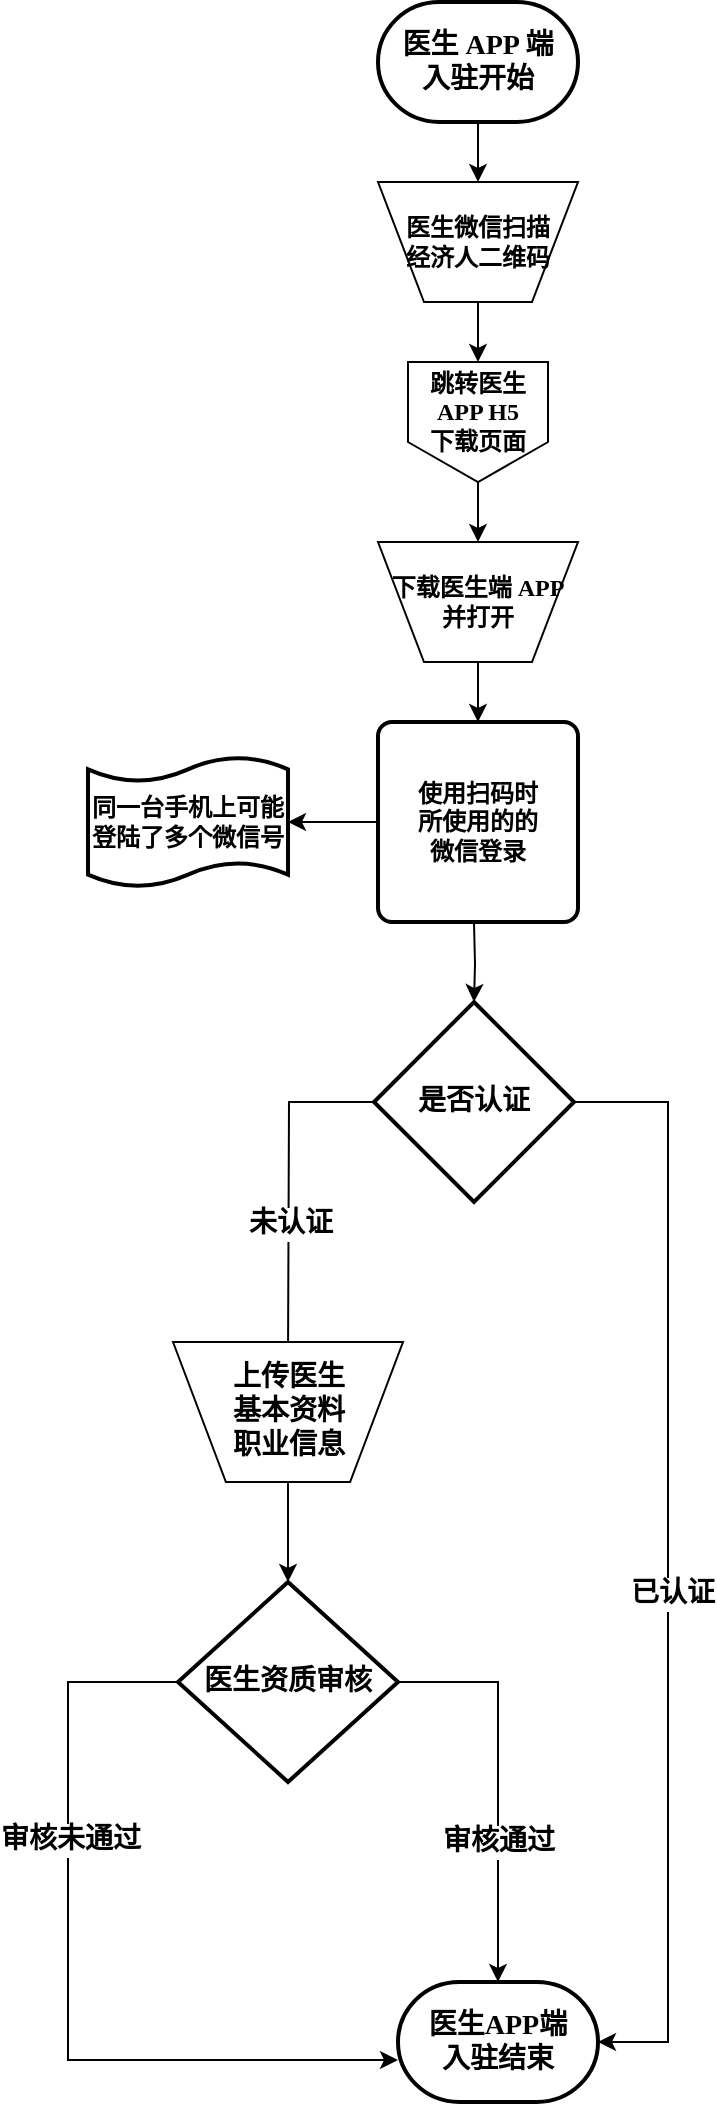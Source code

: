<mxfile version="20.1.3" type="github">
  <diagram id="C5RBs43oDa-KdzZeNtuy" name="Page-1">
    <mxGraphModel dx="1422" dy="762" grid="1" gridSize="10" guides="1" tooltips="1" connect="1" arrows="1" fold="1" page="1" pageScale="1" pageWidth="827" pageHeight="1169" math="0" shadow="0">
      <root>
        <mxCell id="WIyWlLk6GJQsqaUBKTNV-0" />
        <mxCell id="WIyWlLk6GJQsqaUBKTNV-1" parent="WIyWlLk6GJQsqaUBKTNV-0" />
        <mxCell id="blJ2LqI24m_JuA1YKkw8-2" style="edgeStyle=orthogonalEdgeStyle;rounded=0;orthogonalLoop=1;jettySize=auto;html=1;exitX=0.5;exitY=1;exitDx=0;exitDy=0;exitPerimeter=0;fontStyle=1;fontFamily=Garamond;" edge="1" parent="WIyWlLk6GJQsqaUBKTNV-1" source="blJ2LqI24m_JuA1YKkw8-0" target="blJ2LqI24m_JuA1YKkw8-1">
          <mxGeometry relative="1" as="geometry" />
        </mxCell>
        <mxCell id="blJ2LqI24m_JuA1YKkw8-0" value="&lt;span style=&quot;font-size: 14px;&quot;&gt;医生 APP 端&lt;/span&gt;&lt;br style=&quot;font-size: 14px;&quot;&gt;&lt;span style=&quot;font-size: 14px;&quot;&gt;入驻开始&lt;/span&gt;" style="strokeWidth=2;html=1;shape=mxgraph.flowchart.terminator;whiteSpace=wrap;fontStyle=1;fontFamily=Garamond;" vertex="1" parent="WIyWlLk6GJQsqaUBKTNV-1">
          <mxGeometry x="375" y="70" width="100" height="60" as="geometry" />
        </mxCell>
        <mxCell id="blJ2LqI24m_JuA1YKkw8-6" style="edgeStyle=orthogonalEdgeStyle;rounded=0;orthogonalLoop=1;jettySize=auto;html=1;exitX=0.5;exitY=1;exitDx=0;exitDy=0;entryX=0.5;entryY=0;entryDx=0;entryDy=0;fontStyle=1;fontFamily=Garamond;" edge="1" parent="WIyWlLk6GJQsqaUBKTNV-1" source="blJ2LqI24m_JuA1YKkw8-1" target="blJ2LqI24m_JuA1YKkw8-5">
          <mxGeometry relative="1" as="geometry" />
        </mxCell>
        <mxCell id="blJ2LqI24m_JuA1YKkw8-1" value="医生微信扫描&lt;br&gt;经济人二维码" style="verticalLabelPosition=middle;verticalAlign=middle;html=1;shape=trapezoid;perimeter=trapezoidPerimeter;whiteSpace=wrap;size=0.23;arcSize=10;flipV=1;labelPosition=center;align=center;fontStyle=1;fontFamily=Garamond;" vertex="1" parent="WIyWlLk6GJQsqaUBKTNV-1">
          <mxGeometry x="375" y="160" width="100" height="60" as="geometry" />
        </mxCell>
        <mxCell id="blJ2LqI24m_JuA1YKkw8-10" style="edgeStyle=orthogonalEdgeStyle;rounded=0;orthogonalLoop=1;jettySize=auto;html=1;entryX=0.5;entryY=0;entryDx=0;entryDy=0;fontStyle=1;fontFamily=Garamond;" edge="1" parent="WIyWlLk6GJQsqaUBKTNV-1" source="blJ2LqI24m_JuA1YKkw8-5" target="blJ2LqI24m_JuA1YKkw8-8">
          <mxGeometry relative="1" as="geometry" />
        </mxCell>
        <mxCell id="blJ2LqI24m_JuA1YKkw8-5" value="" style="verticalLabelPosition=bottom;verticalAlign=top;html=1;shape=offPageConnector;rounded=0;size=0.333;fontStyle=1;fontFamily=Garamond;" vertex="1" parent="WIyWlLk6GJQsqaUBKTNV-1">
          <mxGeometry x="390" y="250" width="70" height="60" as="geometry" />
        </mxCell>
        <mxCell id="blJ2LqI24m_JuA1YKkw8-7" value="&lt;span style=&quot;&quot;&gt;跳转医生APP H5&lt;/span&gt;&lt;br style=&quot;&quot;&gt;&lt;span style=&quot;&quot;&gt;下载页面&lt;/span&gt;" style="text;html=1;strokeColor=none;fillColor=none;align=center;verticalAlign=middle;whiteSpace=wrap;rounded=0;fontStyle=1;fontFamily=Garamond;" vertex="1" parent="WIyWlLk6GJQsqaUBKTNV-1">
          <mxGeometry x="395" y="260" width="60" height="30" as="geometry" />
        </mxCell>
        <mxCell id="blJ2LqI24m_JuA1YKkw8-26" style="edgeStyle=orthogonalEdgeStyle;rounded=0;orthogonalLoop=1;jettySize=auto;html=1;exitX=0.5;exitY=1;exitDx=0;exitDy=0;entryX=0.5;entryY=0;entryDx=0;entryDy=0;fontStyle=1;fontFamily=Garamond;" edge="1" parent="WIyWlLk6GJQsqaUBKTNV-1" source="blJ2LqI24m_JuA1YKkw8-8" target="blJ2LqI24m_JuA1YKkw8-11">
          <mxGeometry relative="1" as="geometry" />
        </mxCell>
        <mxCell id="blJ2LqI24m_JuA1YKkw8-8" value="下载医生端 APP&lt;br&gt;并打开" style="verticalLabelPosition=middle;verticalAlign=middle;html=1;shape=trapezoid;perimeter=trapezoidPerimeter;whiteSpace=wrap;size=0.23;arcSize=10;flipV=1;labelPosition=center;align=center;fontStyle=1;fontFamily=Garamond;" vertex="1" parent="WIyWlLk6GJQsqaUBKTNV-1">
          <mxGeometry x="375" y="340" width="100" height="60" as="geometry" />
        </mxCell>
        <mxCell id="blJ2LqI24m_JuA1YKkw8-29" style="edgeStyle=orthogonalEdgeStyle;rounded=0;orthogonalLoop=1;jettySize=auto;html=1;entryX=1;entryY=0.5;entryDx=0;entryDy=0;entryPerimeter=0;fontStyle=1;fontFamily=Garamond;" edge="1" parent="WIyWlLk6GJQsqaUBKTNV-1" source="blJ2LqI24m_JuA1YKkw8-11" target="blJ2LqI24m_JuA1YKkw8-27">
          <mxGeometry relative="1" as="geometry" />
        </mxCell>
        <mxCell id="blJ2LqI24m_JuA1YKkw8-11" value="使用扫码时&lt;br&gt;所使用的的&lt;br&gt;微信登录" style="rounded=1;whiteSpace=wrap;html=1;absoluteArcSize=1;arcSize=14;strokeWidth=2;fontStyle=1;fontFamily=Garamond;" vertex="1" parent="WIyWlLk6GJQsqaUBKTNV-1">
          <mxGeometry x="375" y="430" width="100" height="100" as="geometry" />
        </mxCell>
        <mxCell id="blJ2LqI24m_JuA1YKkw8-12" style="edgeStyle=orthogonalEdgeStyle;rounded=0;orthogonalLoop=1;jettySize=auto;html=1;exitX=0.5;exitY=1;exitDx=0;exitDy=0;fontFamily=Garamond;fontStyle=1;fontSize=14;" edge="1" parent="WIyWlLk6GJQsqaUBKTNV-1" target="blJ2LqI24m_JuA1YKkw8-17">
          <mxGeometry relative="1" as="geometry">
            <mxPoint x="423" y="530" as="sourcePoint" />
          </mxGeometry>
        </mxCell>
        <mxCell id="blJ2LqI24m_JuA1YKkw8-13" style="edgeStyle=orthogonalEdgeStyle;rounded=0;orthogonalLoop=1;jettySize=auto;html=1;exitX=1;exitY=0.5;exitDx=0;exitDy=0;exitPerimeter=0;entryX=1;entryY=0.5;entryDx=0;entryDy=0;entryPerimeter=0;fontFamily=Garamond;fontStyle=1;fontSize=14;" edge="1" parent="WIyWlLk6GJQsqaUBKTNV-1" source="blJ2LqI24m_JuA1YKkw8-17" target="blJ2LqI24m_JuA1YKkw8-18">
          <mxGeometry relative="1" as="geometry">
            <mxPoint x="520" y="750" as="targetPoint" />
            <Array as="points">
              <mxPoint x="520" y="620" />
              <mxPoint x="520" y="1090" />
            </Array>
          </mxGeometry>
        </mxCell>
        <mxCell id="blJ2LqI24m_JuA1YKkw8-14" value="已认证" style="edgeLabel;html=1;align=center;verticalAlign=middle;resizable=0;points=[];fontFamily=Garamond;fontStyle=1;fontSize=14;" vertex="1" connectable="0" parent="blJ2LqI24m_JuA1YKkw8-13">
          <mxGeometry x="-0.013" y="2" relative="1" as="geometry">
            <mxPoint y="20" as="offset" />
          </mxGeometry>
        </mxCell>
        <mxCell id="blJ2LqI24m_JuA1YKkw8-15" style="edgeStyle=orthogonalEdgeStyle;rounded=0;orthogonalLoop=1;jettySize=auto;html=1;fontFamily=Garamond;fontStyle=1;fontSize=14;" edge="1" parent="WIyWlLk6GJQsqaUBKTNV-1" source="blJ2LqI24m_JuA1YKkw8-17">
          <mxGeometry relative="1" as="geometry">
            <mxPoint x="330" y="750" as="targetPoint" />
          </mxGeometry>
        </mxCell>
        <mxCell id="blJ2LqI24m_JuA1YKkw8-16" value="未认证" style="edgeLabel;html=1;align=center;verticalAlign=middle;resizable=0;points=[];fontFamily=Garamond;fontStyle=1;fontSize=14;" vertex="1" connectable="0" parent="blJ2LqI24m_JuA1YKkw8-15">
          <mxGeometry x="0.087" relative="1" as="geometry">
            <mxPoint y="9" as="offset" />
          </mxGeometry>
        </mxCell>
        <mxCell id="blJ2LqI24m_JuA1YKkw8-17" value="是否认证" style="strokeWidth=2;html=1;shape=mxgraph.flowchart.decision;whiteSpace=wrap;fontFamily=Garamond;fontStyle=1;fontSize=14;" vertex="1" parent="WIyWlLk6GJQsqaUBKTNV-1">
          <mxGeometry x="373" y="570" width="100" height="100" as="geometry" />
        </mxCell>
        <mxCell id="blJ2LqI24m_JuA1YKkw8-18" value="医生APP端&lt;br style=&quot;font-size: 14px;&quot;&gt;入驻结束" style="strokeWidth=2;html=1;shape=mxgraph.flowchart.terminator;whiteSpace=wrap;fontFamily=Garamond;fontStyle=1;fontSize=14;" vertex="1" parent="WIyWlLk6GJQsqaUBKTNV-1">
          <mxGeometry x="385" y="1060" width="100" height="60" as="geometry" />
        </mxCell>
        <mxCell id="blJ2LqI24m_JuA1YKkw8-19" style="edgeStyle=orthogonalEdgeStyle;rounded=0;orthogonalLoop=1;jettySize=auto;html=1;exitX=1;exitY=0.5;exitDx=0;exitDy=0;exitPerimeter=0;fontFamily=Garamond;fontStyle=1;fontSize=14;" edge="1" parent="WIyWlLk6GJQsqaUBKTNV-1" source="blJ2LqI24m_JuA1YKkw8-23" target="blJ2LqI24m_JuA1YKkw8-18">
          <mxGeometry relative="1" as="geometry" />
        </mxCell>
        <mxCell id="blJ2LqI24m_JuA1YKkw8-20" value="审核通过" style="edgeLabel;html=1;align=center;verticalAlign=middle;resizable=0;points=[];fontFamily=Garamond;fontStyle=1;fontSize=14;" vertex="1" connectable="0" parent="blJ2LqI24m_JuA1YKkw8-19">
          <mxGeometry x="0.01" y="1" relative="1" as="geometry">
            <mxPoint x="-1" y="29" as="offset" />
          </mxGeometry>
        </mxCell>
        <mxCell id="blJ2LqI24m_JuA1YKkw8-21" style="edgeStyle=orthogonalEdgeStyle;rounded=0;orthogonalLoop=1;jettySize=auto;html=1;entryX=0;entryY=0.65;entryDx=0;entryDy=0;entryPerimeter=0;fontFamily=Garamond;fontStyle=1;fontSize=14;" edge="1" parent="WIyWlLk6GJQsqaUBKTNV-1" source="blJ2LqI24m_JuA1YKkw8-23" target="blJ2LqI24m_JuA1YKkw8-18">
          <mxGeometry relative="1" as="geometry">
            <Array as="points">
              <mxPoint x="220" y="910" />
              <mxPoint x="220" y="1099" />
            </Array>
          </mxGeometry>
        </mxCell>
        <mxCell id="blJ2LqI24m_JuA1YKkw8-22" value="审核未通过" style="edgeLabel;html=1;align=center;verticalAlign=middle;resizable=0;points=[];fontFamily=Garamond;fontStyle=1;fontSize=14;" vertex="1" connectable="0" parent="blJ2LqI24m_JuA1YKkw8-21">
          <mxGeometry x="-0.416" y="1" relative="1" as="geometry">
            <mxPoint y="14" as="offset" />
          </mxGeometry>
        </mxCell>
        <mxCell id="blJ2LqI24m_JuA1YKkw8-23" value="医生资质审核" style="strokeWidth=2;html=1;shape=mxgraph.flowchart.decision;whiteSpace=wrap;fontFamily=Garamond;fontStyle=1;fontSize=14;" vertex="1" parent="WIyWlLk6GJQsqaUBKTNV-1">
          <mxGeometry x="275" y="860" width="110" height="100" as="geometry" />
        </mxCell>
        <mxCell id="blJ2LqI24m_JuA1YKkw8-24" style="edgeStyle=orthogonalEdgeStyle;rounded=0;orthogonalLoop=1;jettySize=auto;html=1;entryX=0.5;entryY=0;entryDx=0;entryDy=0;entryPerimeter=0;fontFamily=Garamond;fontStyle=1;fontSize=14;" edge="1" parent="WIyWlLk6GJQsqaUBKTNV-1" source="blJ2LqI24m_JuA1YKkw8-25" target="blJ2LqI24m_JuA1YKkw8-23">
          <mxGeometry relative="1" as="geometry" />
        </mxCell>
        <mxCell id="blJ2LqI24m_JuA1YKkw8-25" value="上传医生&lt;br style=&quot;font-size: 14px;&quot;&gt;基本资料&lt;br style=&quot;font-size: 14px;&quot;&gt;职业信息" style="verticalLabelPosition=middle;verticalAlign=middle;html=1;shape=trapezoid;perimeter=trapezoidPerimeter;whiteSpace=wrap;size=0.23;arcSize=10;flipV=1;labelPosition=center;align=center;fontFamily=Garamond;fontStyle=1;fontSize=14;" vertex="1" parent="WIyWlLk6GJQsqaUBKTNV-1">
          <mxGeometry x="272.5" y="740" width="115" height="70" as="geometry" />
        </mxCell>
        <mxCell id="blJ2LqI24m_JuA1YKkw8-27" value="同一台手机上可能登陆了多个微信号" style="shape=tape;whiteSpace=wrap;html=1;strokeWidth=2;size=0.19;fontStyle=1;fontFamily=Garamond;" vertex="1" parent="WIyWlLk6GJQsqaUBKTNV-1">
          <mxGeometry x="230" y="447.5" width="100" height="65" as="geometry" />
        </mxCell>
      </root>
    </mxGraphModel>
  </diagram>
</mxfile>
